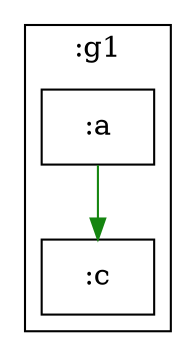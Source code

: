 /* Generated by GvGen v.1.0 (https://www.github.com/stricaud/gvgen) */

digraph G {
compound=true;
   subgraph cluster1 {
   shape="rectangle";
label=":g1";
      node2 [shape="rectangle",label=":a"];
      node3 [shape="rectangle",label=":c"];
   }
node2->node3 [color="#158510"];
}
